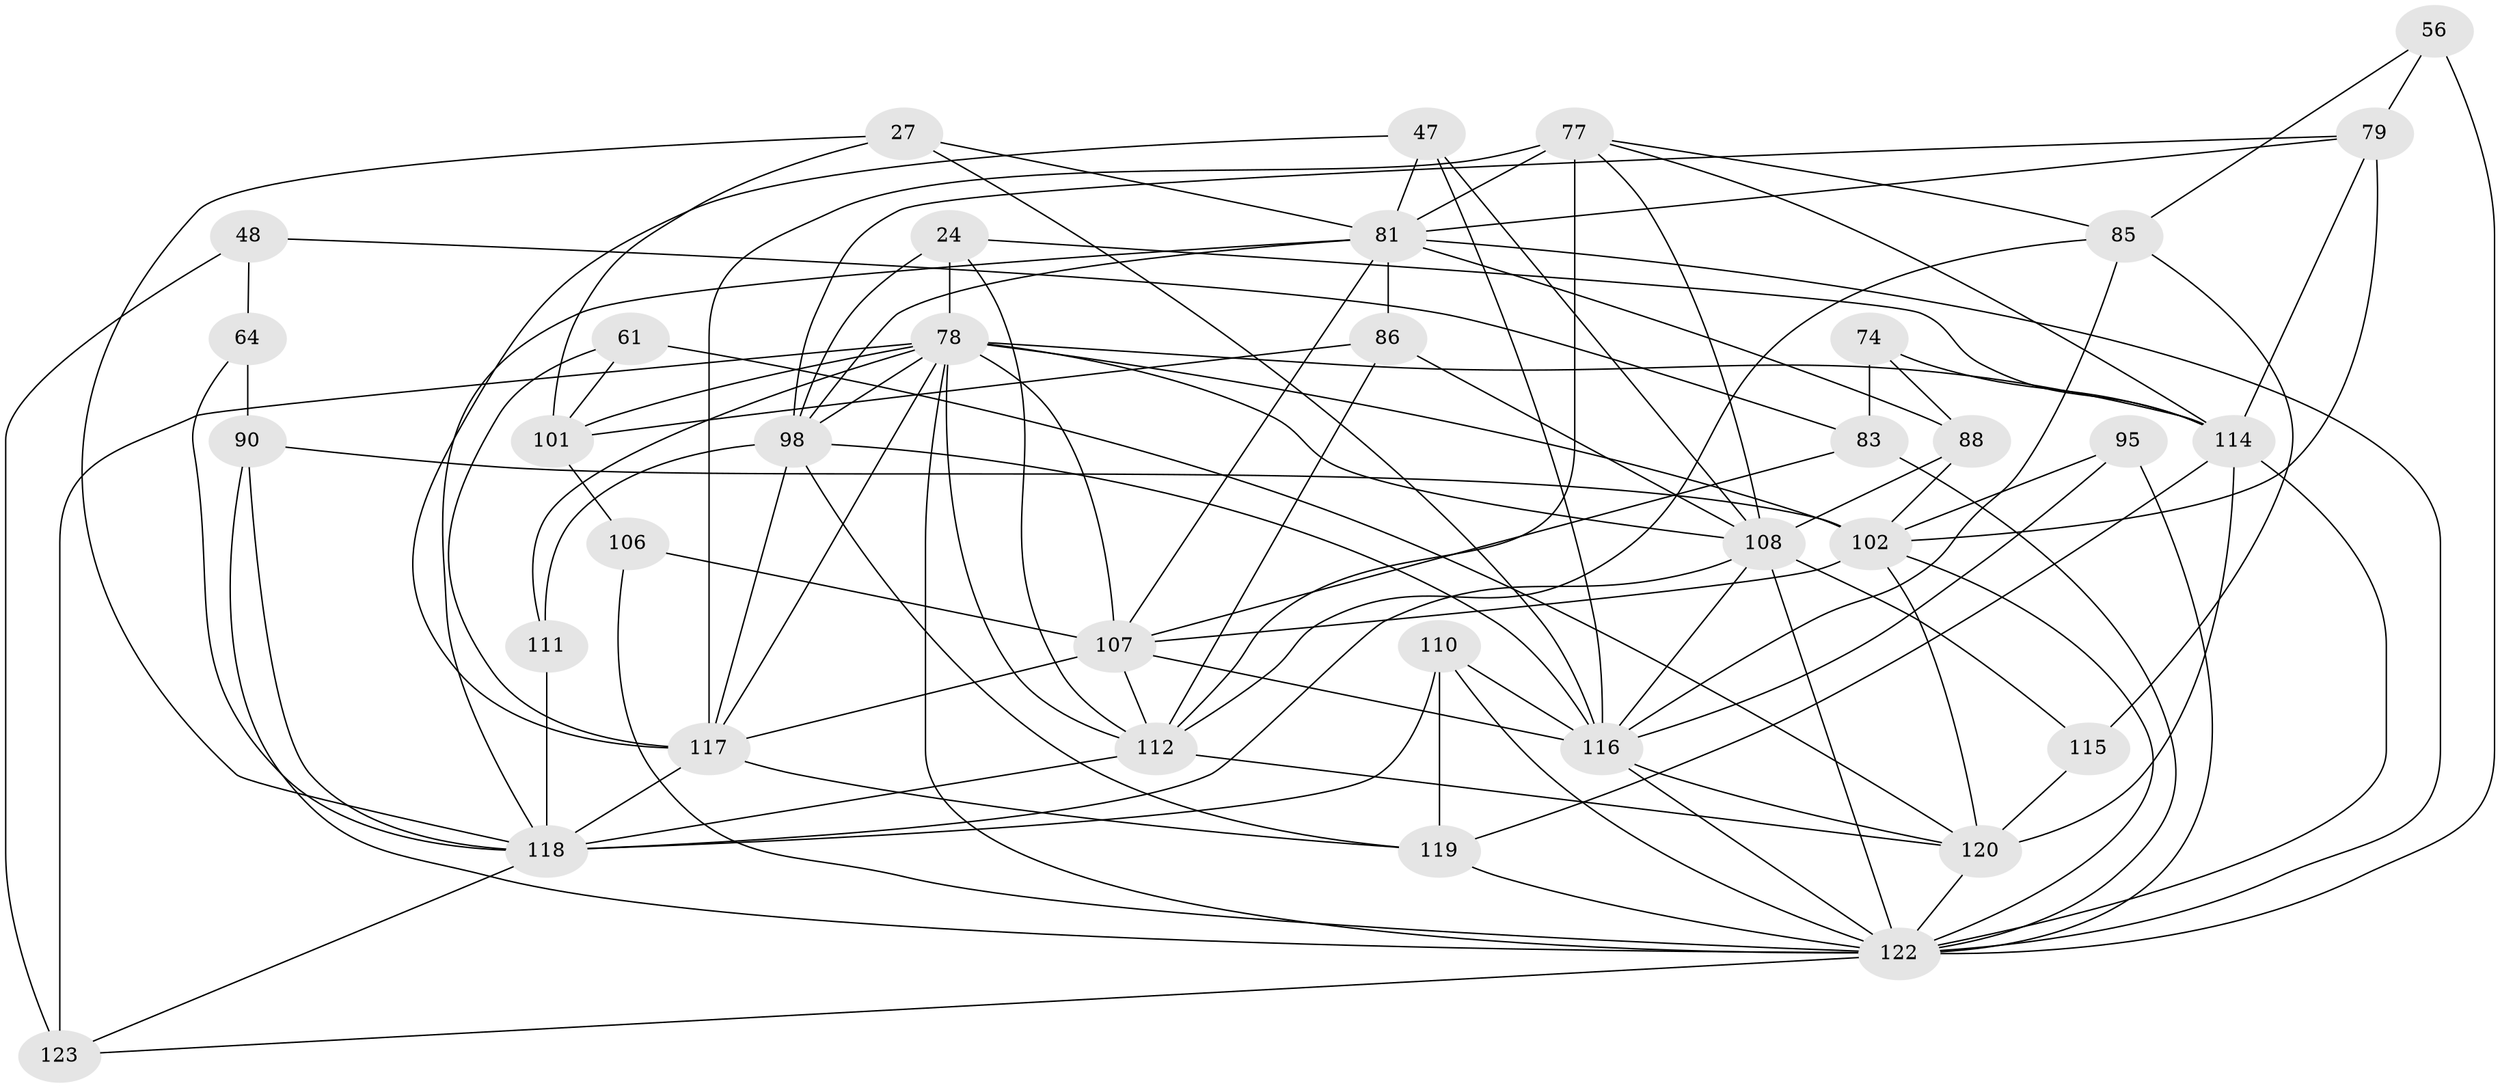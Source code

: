 // original degree distribution, {4: 1.0}
// Generated by graph-tools (version 1.1) at 2025/01/03/04/25 22:01:02]
// undirected, 36 vertices, 105 edges
graph export_dot {
graph [start="1"]
  node [color=gray90,style=filled];
  24 [super="+10"];
  27 [super="+5"];
  47;
  48;
  56 [super="+15"];
  61;
  64;
  74;
  77 [super="+36"];
  78 [super="+13+18+66+50+53"];
  79 [super="+73"];
  81 [super="+31+52+67"];
  83 [super="+45"];
  85 [super="+20"];
  86;
  88;
  90 [super="+16"];
  95 [super="+68"];
  98 [super="+65"];
  101 [super="+11"];
  102 [super="+57+80+46"];
  106;
  107 [super="+71"];
  108 [super="+44+105"];
  110;
  111;
  112 [super="+3+84+42"];
  114 [super="+94"];
  115;
  116 [super="+19+76+92+99"];
  117 [super="+100"];
  118 [super="+96+97"];
  119 [super="+70"];
  120 [super="+21+109+113"];
  122 [super="+43+63+104+121"];
  123 [super="+103"];
  24 -- 78 [weight=2];
  24 -- 98 [weight=2];
  24 -- 114;
  24 -- 112;
  27 -- 101 [weight=2];
  27 -- 116 [weight=2];
  27 -- 81;
  27 -- 118;
  47 -- 116;
  47 -- 81;
  47 -- 117;
  47 -- 108;
  48 -- 83 [weight=2];
  48 -- 64;
  48 -- 123;
  56 -- 85 [weight=2];
  56 -- 79;
  56 -- 122 [weight=3];
  61 -- 120 [weight=2];
  61 -- 101;
  61 -- 117;
  64 -- 90 [weight=2];
  64 -- 118;
  74 -- 88;
  74 -- 83 [weight=2];
  74 -- 114;
  77 -- 117 [weight=2];
  77 -- 81;
  77 -- 85;
  77 -- 108;
  77 -- 114;
  77 -- 112 [weight=2];
  78 -- 112 [weight=2];
  78 -- 101;
  78 -- 102 [weight=3];
  78 -- 111;
  78 -- 122 [weight=5];
  78 -- 123 [weight=3];
  78 -- 117;
  78 -- 98 [weight=2];
  78 -- 114;
  78 -- 107;
  78 -- 108 [weight=2];
  79 -- 81;
  79 -- 114;
  79 -- 102 [weight=2];
  79 -- 98;
  81 -- 98 [weight=2];
  81 -- 107;
  81 -- 86;
  81 -- 88;
  81 -- 122 [weight=6];
  81 -- 118;
  83 -- 107;
  83 -- 122;
  85 -- 115;
  85 -- 112;
  85 -- 116;
  86 -- 112;
  86 -- 108;
  86 -- 101;
  88 -- 102;
  88 -- 108;
  90 -- 102;
  90 -- 122 [weight=2];
  90 -- 118;
  95 -- 102 [weight=2];
  95 -- 116 [weight=3];
  95 -- 122 [weight=3];
  98 -- 117 [weight=2];
  98 -- 111;
  98 -- 116 [weight=2];
  98 -- 119 [weight=2];
  101 -- 106;
  102 -- 107;
  102 -- 120 [weight=3];
  102 -- 122;
  106 -- 122 [weight=2];
  106 -- 107;
  107 -- 116;
  107 -- 117;
  107 -- 112;
  108 -- 116;
  108 -- 122 [weight=3];
  108 -- 115;
  108 -- 118;
  110 -- 119;
  110 -- 116;
  110 -- 122;
  110 -- 118;
  111 -- 118 [weight=2];
  112 -- 120 [weight=2];
  112 -- 118 [weight=2];
  114 -- 119;
  114 -- 122;
  114 -- 120;
  115 -- 120 [weight=2];
  116 -- 120;
  116 -- 122;
  117 -- 118 [weight=3];
  117 -- 119;
  118 -- 123;
  119 -- 122 [weight=3];
  120 -- 122;
  122 -- 123;
}
